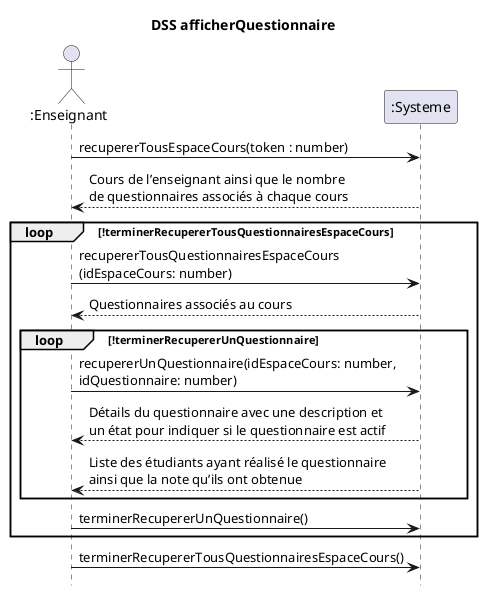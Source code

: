 @startuml DSS_afficherQuestionnaire
title DSS afficherQuestionnaire
hide footbox
actor ":Enseignant" as professeur
participant ":Systeme" as systeme

professeur ->  systeme : recupererTousEspaceCours(token : number)
systeme --> professeur : Cours de l’enseignant ainsi que le nombre\nde questionnaires associés à chaque cours
loop !terminerRecupererTousQuestionnairesEspaceCours
professeur -> systeme : recupererTousQuestionnairesEspaceCours\n(idEspaceCours: number)
systeme --> professeur : Questionnaires associés au cours
loop !terminerRecupererUnQuestionnaire
professeur -> systeme : recupererUnQuestionnaire(idEspaceCours: number,\nidQuestionnaire: number)
systeme --> professeur : Détails du questionnaire avec une description et\nun état pour indiquer si le questionnaire est actif
systeme --> professeur : Liste des étudiants ayant réalisé le questionnaire\nainsi que la note qu’ils ont obtenue
end
professeur -> systeme : terminerRecupererUnQuestionnaire()
end
professeur -> systeme : terminerRecupererTousQuestionnairesEspaceCours()
@enduml